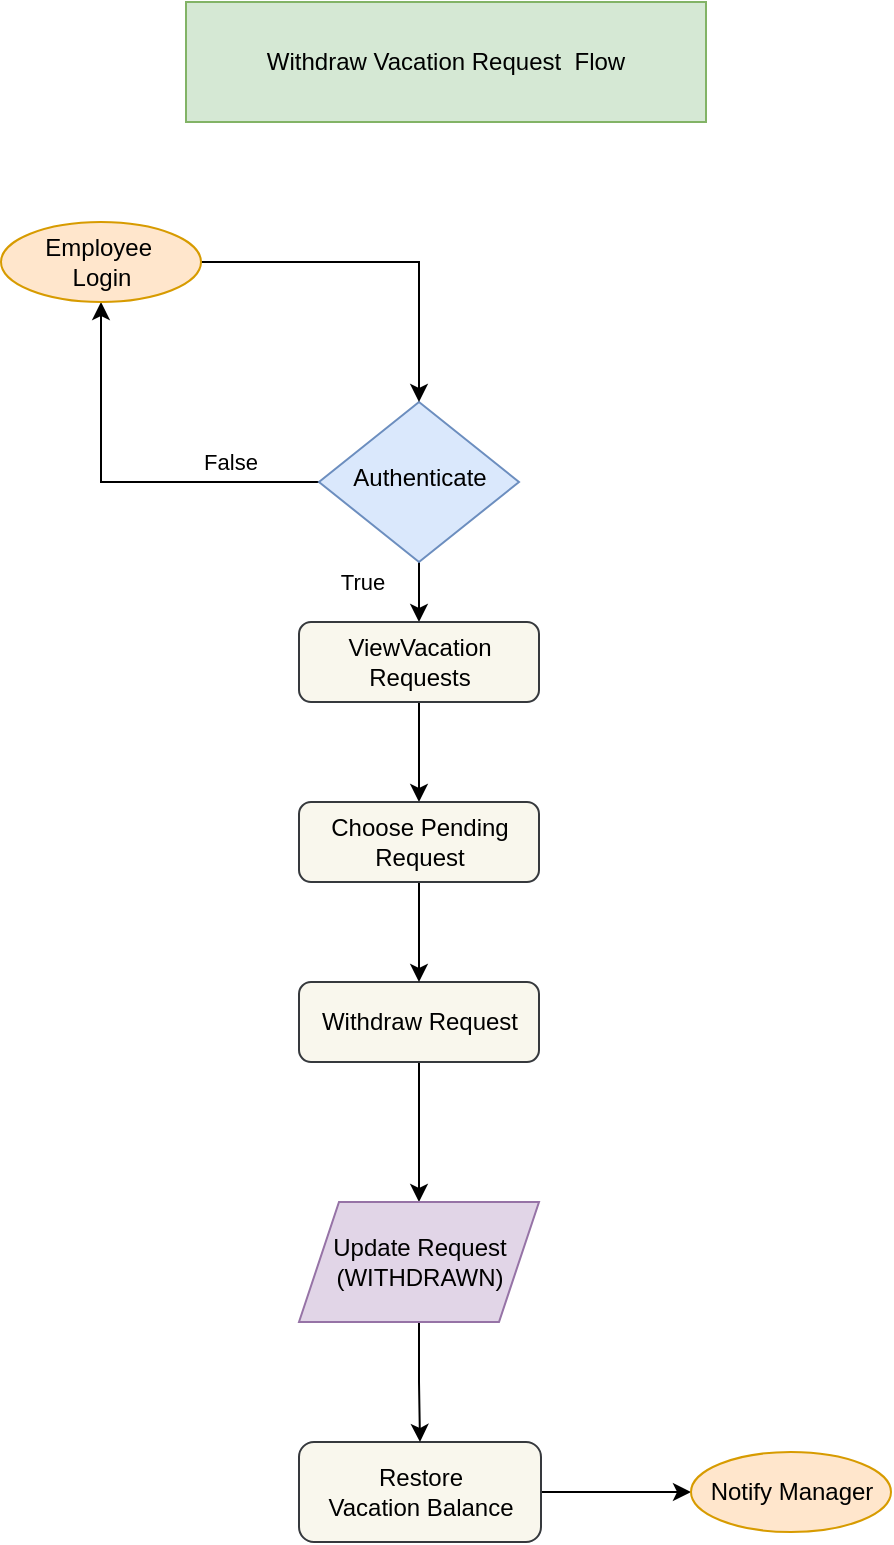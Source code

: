 <mxfile version="25.0.3">
  <diagram id="C5RBs43oDa-KdzZeNtuy" name="Page-1">
    <mxGraphModel dx="1311" dy="706" grid="1" gridSize="10" guides="1" tooltips="1" connect="1" arrows="1" fold="1" page="1" pageScale="1" pageWidth="827" pageHeight="1169" math="0" shadow="0">
      <root>
        <mxCell id="WIyWlLk6GJQsqaUBKTNV-0" />
        <mxCell id="WIyWlLk6GJQsqaUBKTNV-1" parent="WIyWlLk6GJQsqaUBKTNV-0" />
        <mxCell id="t3oi9hbD-jSYXLZqwvDD-77" value="" style="edgeStyle=orthogonalEdgeStyle;rounded=0;orthogonalLoop=1;jettySize=auto;html=1;" edge="1" parent="WIyWlLk6GJQsqaUBKTNV-1" source="WIyWlLk6GJQsqaUBKTNV-12">
          <mxGeometry relative="1" as="geometry">
            <mxPoint x="400.5" y="600" as="targetPoint" />
          </mxGeometry>
        </mxCell>
        <mxCell id="WIyWlLk6GJQsqaUBKTNV-12" value="Withdraw Request" style="rounded=1;whiteSpace=wrap;html=1;fontSize=12;glass=0;strokeWidth=1;shadow=0;fillColor=#f9f7ed;strokeColor=#36393d;" parent="WIyWlLk6GJQsqaUBKTNV-1" vertex="1">
          <mxGeometry x="340.5" y="490" width="120" height="40" as="geometry" />
        </mxCell>
        <mxCell id="t3oi9hbD-jSYXLZqwvDD-16" value="Withdraw Vacation Request&amp;nbsp; Flow" style="rounded=0;whiteSpace=wrap;html=1;fillColor=#d5e8d4;strokeColor=#82b366;" vertex="1" parent="WIyWlLk6GJQsqaUBKTNV-1">
          <mxGeometry x="284" width="260" height="60" as="geometry" />
        </mxCell>
        <mxCell id="t3oi9hbD-jSYXLZqwvDD-38" value="" style="edgeStyle=orthogonalEdgeStyle;rounded=0;orthogonalLoop=1;jettySize=auto;html=1;" edge="1" parent="WIyWlLk6GJQsqaUBKTNV-1" source="t3oi9hbD-jSYXLZqwvDD-37" target="t3oi9hbD-jSYXLZqwvDD-42">
          <mxGeometry relative="1" as="geometry" />
        </mxCell>
        <mxCell id="t3oi9hbD-jSYXLZqwvDD-39" value="True" style="edgeLabel;html=1;align=center;verticalAlign=middle;resizable=0;points=[];" vertex="1" connectable="0" parent="t3oi9hbD-jSYXLZqwvDD-38">
          <mxGeometry x="-0.465" y="-1" relative="1" as="geometry">
            <mxPoint x="-28" y="-4" as="offset" />
          </mxGeometry>
        </mxCell>
        <mxCell id="t3oi9hbD-jSYXLZqwvDD-69" style="edgeStyle=orthogonalEdgeStyle;rounded=0;orthogonalLoop=1;jettySize=auto;html=1;entryX=0.5;entryY=1;entryDx=0;entryDy=0;" edge="1" parent="WIyWlLk6GJQsqaUBKTNV-1" source="t3oi9hbD-jSYXLZqwvDD-37" target="t3oi9hbD-jSYXLZqwvDD-47">
          <mxGeometry relative="1" as="geometry" />
        </mxCell>
        <mxCell id="t3oi9hbD-jSYXLZqwvDD-70" value="False" style="edgeLabel;html=1;align=center;verticalAlign=middle;resizable=0;points=[];" vertex="1" connectable="0" parent="t3oi9hbD-jSYXLZqwvDD-69">
          <mxGeometry x="-0.283" y="-2" relative="1" as="geometry">
            <mxPoint x="27" y="-8" as="offset" />
          </mxGeometry>
        </mxCell>
        <mxCell id="t3oi9hbD-jSYXLZqwvDD-37" value="Authenticate" style="rhombus;whiteSpace=wrap;html=1;shadow=0;fontFamily=Helvetica;fontSize=12;align=center;strokeWidth=1;spacing=6;spacingTop=-4;fillColor=#dae8fc;strokeColor=#6c8ebf;" vertex="1" parent="WIyWlLk6GJQsqaUBKTNV-1">
          <mxGeometry x="350.5" y="200" width="100" height="80" as="geometry" />
        </mxCell>
        <mxCell id="t3oi9hbD-jSYXLZqwvDD-73" value="" style="edgeStyle=orthogonalEdgeStyle;rounded=0;orthogonalLoop=1;jettySize=auto;html=1;" edge="1" parent="WIyWlLk6GJQsqaUBKTNV-1" source="t3oi9hbD-jSYXLZqwvDD-42" target="t3oi9hbD-jSYXLZqwvDD-71">
          <mxGeometry relative="1" as="geometry" />
        </mxCell>
        <mxCell id="t3oi9hbD-jSYXLZqwvDD-42" value="ViewVacation Requests" style="rounded=1;whiteSpace=wrap;html=1;fontSize=12;glass=0;strokeWidth=1;shadow=0;fillColor=#f9f7ed;strokeColor=#36393d;" vertex="1" parent="WIyWlLk6GJQsqaUBKTNV-1">
          <mxGeometry x="340.5" y="310" width="120" height="40" as="geometry" />
        </mxCell>
        <mxCell id="t3oi9hbD-jSYXLZqwvDD-67" style="edgeStyle=orthogonalEdgeStyle;rounded=0;orthogonalLoop=1;jettySize=auto;html=1;" edge="1" parent="WIyWlLk6GJQsqaUBKTNV-1" source="t3oi9hbD-jSYXLZqwvDD-47" target="t3oi9hbD-jSYXLZqwvDD-37">
          <mxGeometry relative="1" as="geometry">
            <Array as="points">
              <mxPoint x="400.5" y="130" />
            </Array>
          </mxGeometry>
        </mxCell>
        <mxCell id="t3oi9hbD-jSYXLZqwvDD-47" value="Employee&amp;nbsp;&lt;div&gt;Login&lt;/div&gt;" style="ellipse;whiteSpace=wrap;html=1;fillColor=#ffe6cc;strokeColor=#d79b00;" vertex="1" parent="WIyWlLk6GJQsqaUBKTNV-1">
          <mxGeometry x="191.5" y="110" width="100" height="40" as="geometry" />
        </mxCell>
        <mxCell id="t3oi9hbD-jSYXLZqwvDD-81" style="edgeStyle=orthogonalEdgeStyle;rounded=0;orthogonalLoop=1;jettySize=auto;html=1;" edge="1" parent="WIyWlLk6GJQsqaUBKTNV-1" source="t3oi9hbD-jSYXLZqwvDD-57" target="t3oi9hbD-jSYXLZqwvDD-62">
          <mxGeometry relative="1" as="geometry" />
        </mxCell>
        <mxCell id="t3oi9hbD-jSYXLZqwvDD-57" value="Restore Vacation&amp;nbsp;&lt;span style=&quot;background-color: initial;&quot;&gt;Balance&lt;/span&gt;" style="rounded=1;whiteSpace=wrap;html=1;fillColor=#f9f7ed;strokeColor=#36393d;" vertex="1" parent="WIyWlLk6GJQsqaUBKTNV-1">
          <mxGeometry x="340.5" y="720" width="121" height="50" as="geometry" />
        </mxCell>
        <mxCell id="t3oi9hbD-jSYXLZqwvDD-62" value="Notify Manager" style="ellipse;whiteSpace=wrap;html=1;fillColor=#ffe6cc;strokeColor=#d79b00;" vertex="1" parent="WIyWlLk6GJQsqaUBKTNV-1">
          <mxGeometry x="536.5" y="725" width="100" height="40" as="geometry" />
        </mxCell>
        <mxCell id="t3oi9hbD-jSYXLZqwvDD-76" value="" style="edgeStyle=orthogonalEdgeStyle;rounded=0;orthogonalLoop=1;jettySize=auto;html=1;" edge="1" parent="WIyWlLk6GJQsqaUBKTNV-1" source="t3oi9hbD-jSYXLZqwvDD-71" target="WIyWlLk6GJQsqaUBKTNV-12">
          <mxGeometry relative="1" as="geometry" />
        </mxCell>
        <mxCell id="t3oi9hbD-jSYXLZqwvDD-71" value="Choose Pending Request" style="rounded=1;whiteSpace=wrap;html=1;fontSize=12;glass=0;strokeWidth=1;shadow=0;fillColor=#f9f7ed;strokeColor=#36393d;" vertex="1" parent="WIyWlLk6GJQsqaUBKTNV-1">
          <mxGeometry x="340.5" y="400" width="120" height="40" as="geometry" />
        </mxCell>
        <mxCell id="t3oi9hbD-jSYXLZqwvDD-80" value="" style="edgeStyle=orthogonalEdgeStyle;rounded=0;orthogonalLoop=1;jettySize=auto;html=1;" edge="1" parent="WIyWlLk6GJQsqaUBKTNV-1" source="t3oi9hbD-jSYXLZqwvDD-78" target="t3oi9hbD-jSYXLZqwvDD-57">
          <mxGeometry relative="1" as="geometry" />
        </mxCell>
        <mxCell id="t3oi9hbD-jSYXLZqwvDD-78" value="Update Request&lt;div&gt;(WITHDRAWN)&lt;/div&gt;" style="shape=parallelogram;perimeter=parallelogramPerimeter;whiteSpace=wrap;html=1;fixedSize=1;fillColor=#e1d5e7;strokeColor=#9673a6;" vertex="1" parent="WIyWlLk6GJQsqaUBKTNV-1">
          <mxGeometry x="340.5" y="600" width="120" height="60" as="geometry" />
        </mxCell>
      </root>
    </mxGraphModel>
  </diagram>
</mxfile>
